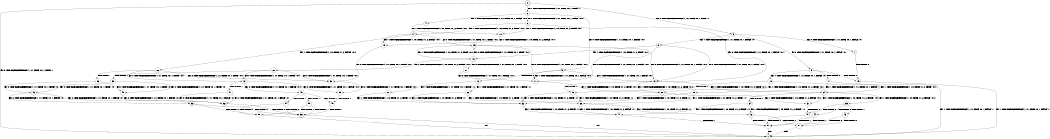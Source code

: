 digraph BCG {
size = "7, 10.5";
center = TRUE;
node [shape = circle];
0 [peripheries = 2];
0 -> 1 [label = "EX !0 !ATOMIC_EXCH_BRANCH (1, +1, TRUE, +0, 1, TRUE) !::"];
0 -> 2 [label = "EX !1 !ATOMIC_EXCH_BRANCH (1, +1, TRUE, +0, 1, TRUE) !::"];
0 -> 3 [label = "EX !0 !ATOMIC_EXCH_BRANCH (1, +1, TRUE, +0, 1, TRUE) !::"];
2 -> 4 [label = "EX !1 !ATOMIC_EXCH_BRANCH (1, +1, TRUE, +0, 1, FALSE) !:0:1:"];
2 -> 5 [label = "EX !0 !ATOMIC_EXCH_BRANCH (1, +1, TRUE, +0, 1, FALSE) !:0:1:"];
2 -> 6 [label = "EX !1 !ATOMIC_EXCH_BRANCH (1, +1, TRUE, +0, 1, FALSE) !:0:1:"];
3 -> 7 [label = "EX !0 !ATOMIC_EXCH_BRANCH (1, +1, TRUE, +0, 1, FALSE) !:0:"];
3 -> 8 [label = "EX !1 !ATOMIC_EXCH_BRANCH (1, +1, TRUE, +0, 1, FALSE) !:0:"];
3 -> 9 [label = "EX !0 !ATOMIC_EXCH_BRANCH (1, +1, TRUE, +0, 1, FALSE) !:0:"];
4 -> 10 [label = "EX !1 !ATOMIC_EXCH_BRANCH (1, +0, TRUE, +1, 2, TRUE) !:0:1:"];
5 -> 11 [label = "EX !1 !ATOMIC_EXCH_BRANCH (1, +1, TRUE, +0, 1, FALSE) !:0:1:"];
5 -> 12 [label = "TERMINATE !0"];
5 -> 13 [label = "EX !1 !ATOMIC_EXCH_BRANCH (1, +1, TRUE, +0, 1, FALSE) !:0:1:"];
6 -> 10 [label = "EX !1 !ATOMIC_EXCH_BRANCH (1, +0, TRUE, +1, 2, TRUE) !:0:1:"];
6 -> 13 [label = "EX !0 !ATOMIC_EXCH_BRANCH (1, +1, TRUE, +0, 1, FALSE) !:0:1:"];
6 -> 14 [label = "EX !1 !ATOMIC_EXCH_BRANCH (1, +0, TRUE, +1, 2, TRUE) !:0:1:"];
7 -> 15 [label = "TERMINATE !0"];
8 -> 11 [label = "EX !0 !ATOMIC_EXCH_BRANCH (1, +1, TRUE, +0, 1, FALSE) !:0:1:"];
8 -> 16 [label = "EX !1 !ATOMIC_EXCH_BRANCH (1, +0, TRUE, +1, 2, TRUE) !:0:1:"];
8 -> 13 [label = "EX !0 !ATOMIC_EXCH_BRANCH (1, +1, TRUE, +0, 1, FALSE) !:0:1:"];
9 -> 15 [label = "TERMINATE !0"];
9 -> 17 [label = "TERMINATE !0"];
9 -> 18 [label = "EX !1 !ATOMIC_EXCH_BRANCH (1, +1, TRUE, +0, 1, FALSE) !:0:"];
10 -> 19 [label = "EX !1 !ATOMIC_EXCH_BRANCH (1, +0, TRUE, +1, 2, FALSE) !:0:1:"];
11 -> 20 [label = "EX !1 !ATOMIC_EXCH_BRANCH (1, +0, TRUE, +1, 2, TRUE) !:0:1:"];
12 -> 21 [label = "EX !1 !ATOMIC_EXCH_BRANCH (1, +1, TRUE, +0, 1, FALSE) !:1:"];
12 -> 22 [label = "EX !1 !ATOMIC_EXCH_BRANCH (1, +1, TRUE, +0, 1, FALSE) !:1:"];
13 -> 20 [label = "EX !1 !ATOMIC_EXCH_BRANCH (1, +0, TRUE, +1, 2, TRUE) !:0:1:"];
13 -> 23 [label = "TERMINATE !0"];
13 -> 24 [label = "EX !1 !ATOMIC_EXCH_BRANCH (1, +0, TRUE, +1, 2, TRUE) !:0:1:"];
14 -> 19 [label = "EX !1 !ATOMIC_EXCH_BRANCH (1, +0, TRUE, +1, 2, FALSE) !:0:1:"];
14 -> 25 [label = "EX !0 !ATOMIC_EXCH_BRANCH (1, +1, TRUE, +0, 1, TRUE) !:0:1:"];
14 -> 26 [label = "EX !1 !ATOMIC_EXCH_BRANCH (1, +0, TRUE, +1, 2, FALSE) !:0:1:"];
15 -> 1 [label = "EX !1 !ATOMIC_EXCH_BRANCH (1, +1, TRUE, +0, 1, FALSE) !::"];
16 -> 27 [label = "EX !0 !ATOMIC_EXCH_BRANCH (1, +1, TRUE, +0, 1, TRUE) !:0:1:"];
16 -> 28 [label = "EX !1 !ATOMIC_EXCH_BRANCH (1, +0, TRUE, +1, 2, FALSE) !:0:1:"];
16 -> 25 [label = "EX !0 !ATOMIC_EXCH_BRANCH (1, +1, TRUE, +0, 1, TRUE) !:0:1:"];
17 -> 1 [label = "EX !1 !ATOMIC_EXCH_BRANCH (1, +1, TRUE, +0, 1, FALSE) !::"];
17 -> 29 [label = "EX !1 !ATOMIC_EXCH_BRANCH (1, +1, TRUE, +0, 1, FALSE) !::"];
18 -> 20 [label = "EX !1 !ATOMIC_EXCH_BRANCH (1, +0, TRUE, +1, 2, TRUE) !:0:1:"];
18 -> 23 [label = "TERMINATE !0"];
18 -> 24 [label = "EX !1 !ATOMIC_EXCH_BRANCH (1, +0, TRUE, +1, 2, TRUE) !:0:1:"];
19 -> 30 [label = "EX !0 !ATOMIC_EXCH_BRANCH (1, +1, TRUE, +0, 1, TRUE) !:0:1:"];
20 -> 31 [label = "EX !1 !ATOMIC_EXCH_BRANCH (1, +0, TRUE, +1, 2, FALSE) !:0:1:"];
21 -> 32 [label = "EX !1 !ATOMIC_EXCH_BRANCH (1, +0, TRUE, +1, 2, TRUE) !:1:"];
22 -> 32 [label = "EX !1 !ATOMIC_EXCH_BRANCH (1, +0, TRUE, +1, 2, TRUE) !:1:"];
22 -> 33 [label = "EX !1 !ATOMIC_EXCH_BRANCH (1, +0, TRUE, +1, 2, TRUE) !:1:"];
23 -> 32 [label = "EX !1 !ATOMIC_EXCH_BRANCH (1, +0, TRUE, +1, 2, TRUE) !:1:"];
23 -> 33 [label = "EX !1 !ATOMIC_EXCH_BRANCH (1, +0, TRUE, +1, 2, TRUE) !:1:"];
24 -> 31 [label = "EX !1 !ATOMIC_EXCH_BRANCH (1, +0, TRUE, +1, 2, FALSE) !:0:1:"];
24 -> 34 [label = "TERMINATE !0"];
24 -> 35 [label = "EX !1 !ATOMIC_EXCH_BRANCH (1, +0, TRUE, +1, 2, FALSE) !:0:1:"];
25 -> 11 [label = "EX !0 !ATOMIC_EXCH_BRANCH (1, +1, TRUE, +0, 1, FALSE) !:0:1:"];
25 -> 16 [label = "EX !1 !ATOMIC_EXCH_BRANCH (1, +0, TRUE, +1, 2, TRUE) !:0:1:"];
25 -> 13 [label = "EX !0 !ATOMIC_EXCH_BRANCH (1, +1, TRUE, +0, 1, FALSE) !:0:1:"];
26 -> 30 [label = "EX !0 !ATOMIC_EXCH_BRANCH (1, +1, TRUE, +0, 1, TRUE) !:0:1:"];
26 -> 36 [label = "TERMINATE !1"];
26 -> 37 [label = "EX !0 !ATOMIC_EXCH_BRANCH (1, +1, TRUE, +0, 1, TRUE) !:0:1:"];
27 -> 11 [label = "EX !0 !ATOMIC_EXCH_BRANCH (1, +1, TRUE, +0, 1, FALSE) !:0:1:"];
28 -> 30 [label = "EX !0 !ATOMIC_EXCH_BRANCH (1, +1, TRUE, +0, 1, TRUE) !:0:1:"];
28 -> 38 [label = "TERMINATE !1"];
28 -> 37 [label = "EX !0 !ATOMIC_EXCH_BRANCH (1, +1, TRUE, +0, 1, TRUE) !:0:1:"];
29 -> 32 [label = "EX !1 !ATOMIC_EXCH_BRANCH (1, +0, TRUE, +1, 2, TRUE) !:1:"];
29 -> 33 [label = "EX !1 !ATOMIC_EXCH_BRANCH (1, +0, TRUE, +1, 2, TRUE) !:1:"];
30 -> 39 [label = "EX !0 !ATOMIC_EXCH_BRANCH (1, +1, TRUE, +0, 1, FALSE) !:0:1:"];
31 -> 40 [label = "TERMINATE !0"];
32 -> 41 [label = "EX !1 !ATOMIC_EXCH_BRANCH (1, +0, TRUE, +1, 2, FALSE) !:1:"];
33 -> 41 [label = "EX !1 !ATOMIC_EXCH_BRANCH (1, +0, TRUE, +1, 2, FALSE) !:1:"];
33 -> 42 [label = "EX !1 !ATOMIC_EXCH_BRANCH (1, +0, TRUE, +1, 2, FALSE) !:1:"];
34 -> 41 [label = "EX !1 !ATOMIC_EXCH_BRANCH (1, +0, TRUE, +1, 2, FALSE) !:1:"];
34 -> 42 [label = "EX !1 !ATOMIC_EXCH_BRANCH (1, +0, TRUE, +1, 2, FALSE) !:1:"];
35 -> 40 [label = "TERMINATE !0"];
35 -> 43 [label = "TERMINATE !1"];
35 -> 44 [label = "TERMINATE !0"];
36 -> 45 [label = "EX !0 !ATOMIC_EXCH_BRANCH (1, +1, TRUE, +0, 1, TRUE) !:0:"];
36 -> 46 [label = "EX !0 !ATOMIC_EXCH_BRANCH (1, +1, TRUE, +0, 1, TRUE) !:0:"];
37 -> 39 [label = "EX !0 !ATOMIC_EXCH_BRANCH (1, +1, TRUE, +0, 1, FALSE) !:0:1:"];
37 -> 47 [label = "TERMINATE !1"];
37 -> 48 [label = "EX !0 !ATOMIC_EXCH_BRANCH (1, +1, TRUE, +0, 1, FALSE) !:0:1:"];
38 -> 45 [label = "EX !0 !ATOMIC_EXCH_BRANCH (1, +1, TRUE, +0, 1, TRUE) !:0:"];
38 -> 46 [label = "EX !0 !ATOMIC_EXCH_BRANCH (1, +1, TRUE, +0, 1, TRUE) !:0:"];
39 -> 49 [label = "TERMINATE !0"];
40 -> 50 [label = "TERMINATE !1"];
41 -> 50 [label = "TERMINATE !1"];
42 -> 50 [label = "TERMINATE !1"];
42 -> 51 [label = "TERMINATE !1"];
43 -> 50 [label = "TERMINATE !0"];
43 -> 51 [label = "TERMINATE !0"];
44 -> 50 [label = "TERMINATE !1"];
44 -> 51 [label = "TERMINATE !1"];
45 -> 52 [label = "EX !0 !ATOMIC_EXCH_BRANCH (1, +1, TRUE, +0, 1, FALSE) !:0:"];
46 -> 52 [label = "EX !0 !ATOMIC_EXCH_BRANCH (1, +1, TRUE, +0, 1, FALSE) !:0:"];
46 -> 53 [label = "EX !0 !ATOMIC_EXCH_BRANCH (1, +1, TRUE, +0, 1, FALSE) !:0:"];
47 -> 52 [label = "EX !0 !ATOMIC_EXCH_BRANCH (1, +1, TRUE, +0, 1, FALSE) !:0:"];
47 -> 53 [label = "EX !0 !ATOMIC_EXCH_BRANCH (1, +1, TRUE, +0, 1, FALSE) !:0:"];
48 -> 49 [label = "TERMINATE !0"];
48 -> 54 [label = "TERMINATE !1"];
48 -> 55 [label = "TERMINATE !0"];
49 -> 56 [label = "TERMINATE !1"];
50 -> 1 [label = "exit"];
51 -> 1 [label = "exit"];
52 -> 56 [label = "TERMINATE !0"];
53 -> 56 [label = "TERMINATE !0"];
53 -> 57 [label = "TERMINATE !0"];
54 -> 56 [label = "TERMINATE !0"];
54 -> 57 [label = "TERMINATE !0"];
55 -> 56 [label = "TERMINATE !1"];
55 -> 57 [label = "TERMINATE !1"];
56 -> 1 [label = "exit"];
57 -> 1 [label = "exit"];
}
